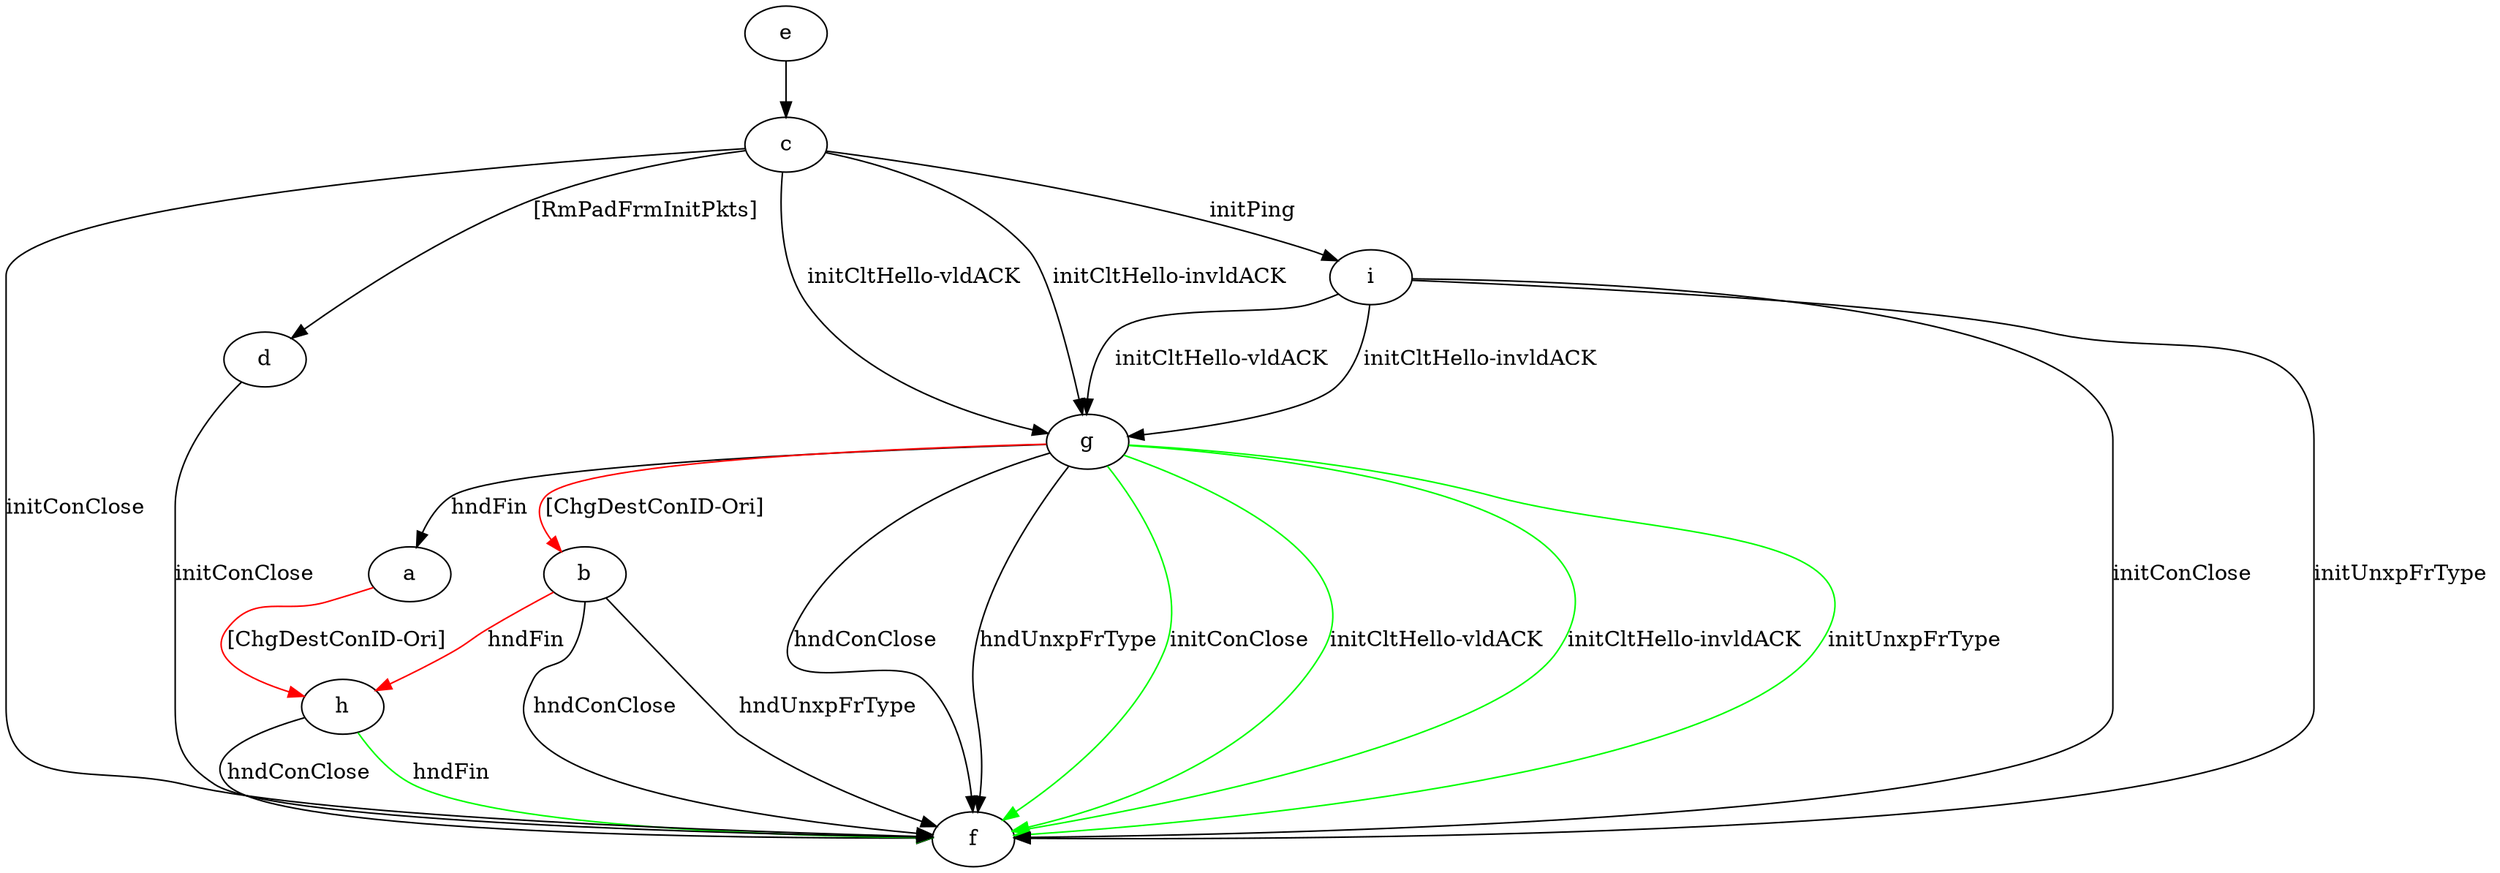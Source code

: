 digraph "" {
	a -> h	[key=0,
		color=red,
		label="[ChgDestConID-Ori] "];
	b -> f	[key=0,
		label="hndConClose "];
	b -> f	[key=1,
		label="hndUnxpFrType "];
	b -> h	[key=0,
		color=red,
		label="hndFin "];
	c -> d	[key=0,
		label="[RmPadFrmInitPkts] "];
	c -> f	[key=0,
		label="initConClose "];
	c -> g	[key=0,
		label="initCltHello-vldACK "];
	c -> g	[key=1,
		label="initCltHello-invldACK "];
	c -> i	[key=0,
		label="initPing "];
	d -> f	[key=0,
		label="initConClose "];
	e -> c	[key=0];
	g -> a	[key=0,
		label="hndFin "];
	g -> b	[key=0,
		color=red,
		label="[ChgDestConID-Ori] "];
	g -> f	[key=0,
		label="hndConClose "];
	g -> f	[key=1,
		label="hndUnxpFrType "];
	g -> f	[key=2,
		color=green,
		label="initConClose "];
	g -> f	[key=3,
		color=green,
		label="initCltHello-vldACK "];
	g -> f	[key=4,
		color=green,
		label="initCltHello-invldACK "];
	g -> f	[key=5,
		color=green,
		label="initUnxpFrType "];
	h -> f	[key=0,
		label="hndConClose "];
	h -> f	[key=1,
		color=green,
		label="hndFin "];
	i -> f	[key=0,
		label="initConClose "];
	i -> f	[key=1,
		label="initUnxpFrType "];
	i -> g	[key=0,
		label="initCltHello-vldACK "];
	i -> g	[key=1,
		label="initCltHello-invldACK "];
}
